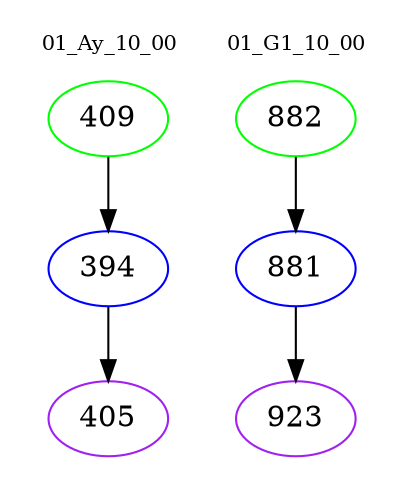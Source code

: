 digraph{
subgraph cluster_0 {
color = white
label = "01_Ay_10_00";
fontsize=10;
T0_409 [label="409", color="green"]
T0_409 -> T0_394 [color="black"]
T0_394 [label="394", color="blue"]
T0_394 -> T0_405 [color="black"]
T0_405 [label="405", color="purple"]
}
subgraph cluster_1 {
color = white
label = "01_G1_10_00";
fontsize=10;
T1_882 [label="882", color="green"]
T1_882 -> T1_881 [color="black"]
T1_881 [label="881", color="blue"]
T1_881 -> T1_923 [color="black"]
T1_923 [label="923", color="purple"]
}
}
